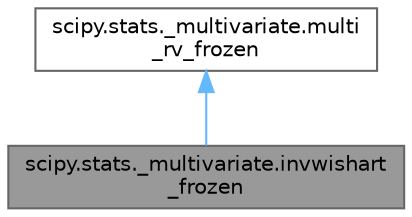 digraph "scipy.stats._multivariate.invwishart_frozen"
{
 // LATEX_PDF_SIZE
  bgcolor="transparent";
  edge [fontname=Helvetica,fontsize=10,labelfontname=Helvetica,labelfontsize=10];
  node [fontname=Helvetica,fontsize=10,shape=box,height=0.2,width=0.4];
  Node1 [id="Node000001",label="scipy.stats._multivariate.invwishart\l_frozen",height=0.2,width=0.4,color="gray40", fillcolor="grey60", style="filled", fontcolor="black",tooltip=" "];
  Node2 -> Node1 [id="edge1_Node000001_Node000002",dir="back",color="steelblue1",style="solid",tooltip=" "];
  Node2 [id="Node000002",label="scipy.stats._multivariate.multi\l_rv_frozen",height=0.2,width=0.4,color="gray40", fillcolor="white", style="filled",URL="$d5/d9d/classscipy_1_1stats_1_1__multivariate_1_1multi__rv__frozen.html",tooltip=" "];
}

